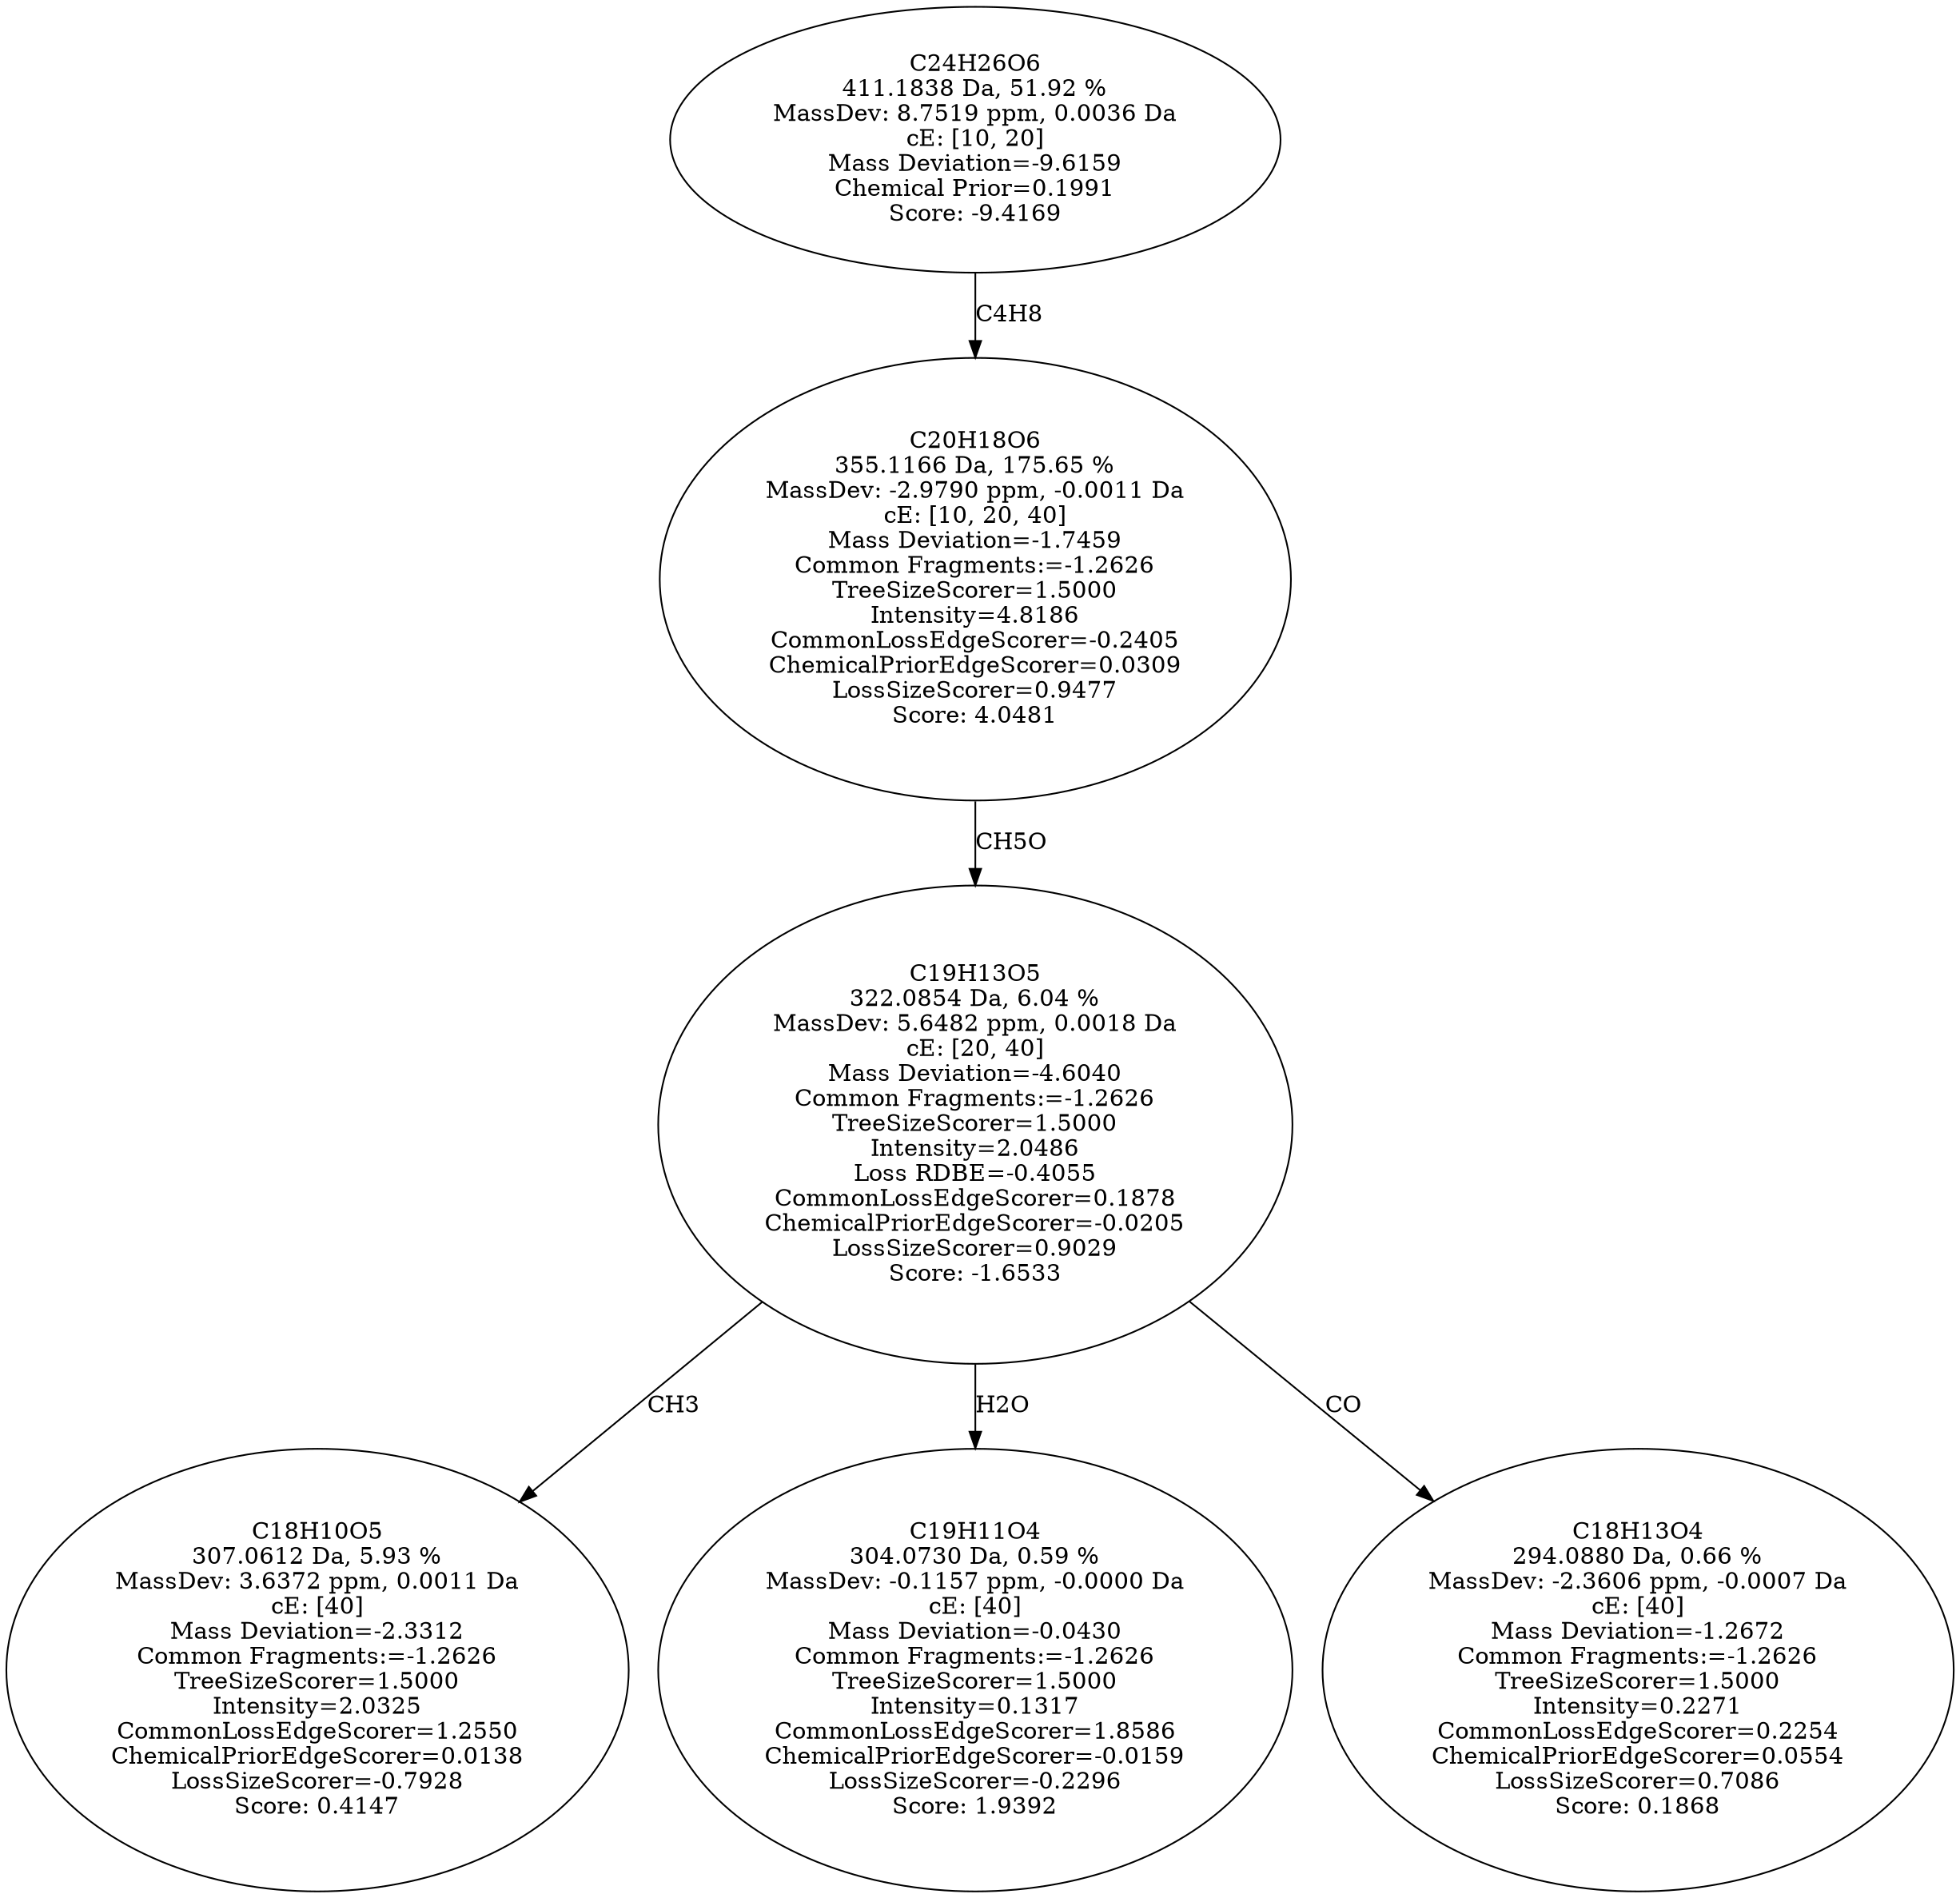 strict digraph {
v1 [label="C18H10O5\n307.0612 Da, 5.93 %\nMassDev: 3.6372 ppm, 0.0011 Da\ncE: [40]\nMass Deviation=-2.3312\nCommon Fragments:=-1.2626\nTreeSizeScorer=1.5000\nIntensity=2.0325\nCommonLossEdgeScorer=1.2550\nChemicalPriorEdgeScorer=0.0138\nLossSizeScorer=-0.7928\nScore: 0.4147"];
v2 [label="C19H11O4\n304.0730 Da, 0.59 %\nMassDev: -0.1157 ppm, -0.0000 Da\ncE: [40]\nMass Deviation=-0.0430\nCommon Fragments:=-1.2626\nTreeSizeScorer=1.5000\nIntensity=0.1317\nCommonLossEdgeScorer=1.8586\nChemicalPriorEdgeScorer=-0.0159\nLossSizeScorer=-0.2296\nScore: 1.9392"];
v3 [label="C18H13O4\n294.0880 Da, 0.66 %\nMassDev: -2.3606 ppm, -0.0007 Da\ncE: [40]\nMass Deviation=-1.2672\nCommon Fragments:=-1.2626\nTreeSizeScorer=1.5000\nIntensity=0.2271\nCommonLossEdgeScorer=0.2254\nChemicalPriorEdgeScorer=0.0554\nLossSizeScorer=0.7086\nScore: 0.1868"];
v4 [label="C19H13O5\n322.0854 Da, 6.04 %\nMassDev: 5.6482 ppm, 0.0018 Da\ncE: [20, 40]\nMass Deviation=-4.6040\nCommon Fragments:=-1.2626\nTreeSizeScorer=1.5000\nIntensity=2.0486\nLoss RDBE=-0.4055\nCommonLossEdgeScorer=0.1878\nChemicalPriorEdgeScorer=-0.0205\nLossSizeScorer=0.9029\nScore: -1.6533"];
v5 [label="C20H18O6\n355.1166 Da, 175.65 %\nMassDev: -2.9790 ppm, -0.0011 Da\ncE: [10, 20, 40]\nMass Deviation=-1.7459\nCommon Fragments:=-1.2626\nTreeSizeScorer=1.5000\nIntensity=4.8186\nCommonLossEdgeScorer=-0.2405\nChemicalPriorEdgeScorer=0.0309\nLossSizeScorer=0.9477\nScore: 4.0481"];
v6 [label="C24H26O6\n411.1838 Da, 51.92 %\nMassDev: 8.7519 ppm, 0.0036 Da\ncE: [10, 20]\nMass Deviation=-9.6159\nChemical Prior=0.1991\nScore: -9.4169"];
v4 -> v1 [label="CH3"];
v4 -> v2 [label="H2O"];
v4 -> v3 [label="CO"];
v5 -> v4 [label="CH5O"];
v6 -> v5 [label="C4H8"];
}